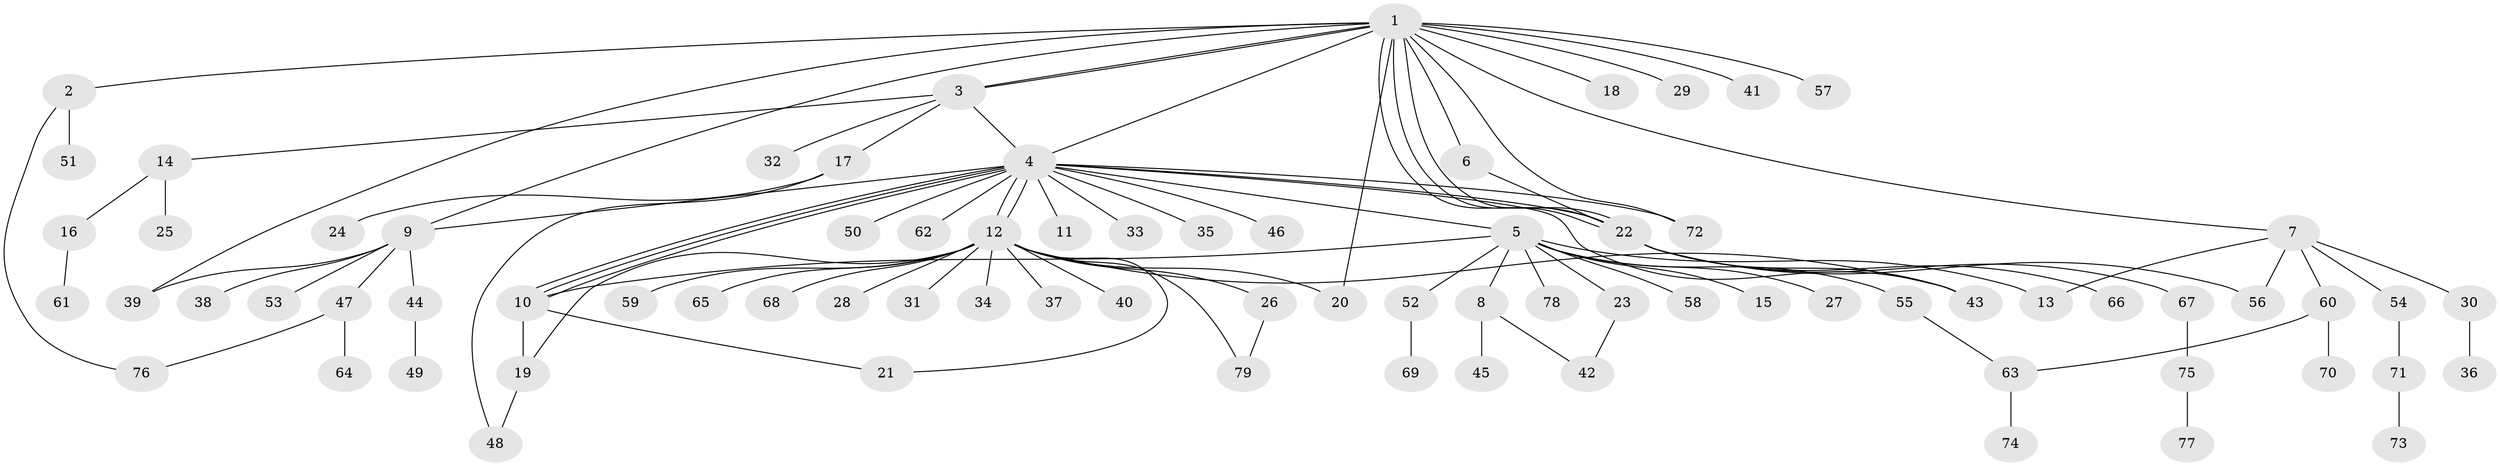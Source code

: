// Generated by graph-tools (version 1.1) at 2025/35/03/09/25 02:35:45]
// undirected, 79 vertices, 103 edges
graph export_dot {
graph [start="1"]
  node [color=gray90,style=filled];
  1;
  2;
  3;
  4;
  5;
  6;
  7;
  8;
  9;
  10;
  11;
  12;
  13;
  14;
  15;
  16;
  17;
  18;
  19;
  20;
  21;
  22;
  23;
  24;
  25;
  26;
  27;
  28;
  29;
  30;
  31;
  32;
  33;
  34;
  35;
  36;
  37;
  38;
  39;
  40;
  41;
  42;
  43;
  44;
  45;
  46;
  47;
  48;
  49;
  50;
  51;
  52;
  53;
  54;
  55;
  56;
  57;
  58;
  59;
  60;
  61;
  62;
  63;
  64;
  65;
  66;
  67;
  68;
  69;
  70;
  71;
  72;
  73;
  74;
  75;
  76;
  77;
  78;
  79;
  1 -- 2;
  1 -- 3;
  1 -- 3;
  1 -- 4;
  1 -- 6;
  1 -- 7;
  1 -- 9;
  1 -- 18;
  1 -- 20;
  1 -- 22;
  1 -- 22;
  1 -- 22;
  1 -- 29;
  1 -- 39;
  1 -- 41;
  1 -- 57;
  1 -- 72;
  2 -- 51;
  2 -- 76;
  3 -- 4;
  3 -- 14;
  3 -- 17;
  3 -- 32;
  4 -- 5;
  4 -- 9;
  4 -- 10;
  4 -- 10;
  4 -- 10;
  4 -- 11;
  4 -- 12;
  4 -- 12;
  4 -- 22;
  4 -- 33;
  4 -- 35;
  4 -- 43;
  4 -- 46;
  4 -- 50;
  4 -- 62;
  4 -- 72;
  5 -- 8;
  5 -- 10;
  5 -- 13;
  5 -- 15;
  5 -- 23;
  5 -- 27;
  5 -- 52;
  5 -- 55;
  5 -- 58;
  5 -- 78;
  6 -- 22;
  7 -- 13;
  7 -- 30;
  7 -- 54;
  7 -- 56;
  7 -- 60;
  8 -- 42;
  8 -- 45;
  9 -- 38;
  9 -- 39;
  9 -- 44;
  9 -- 47;
  9 -- 53;
  10 -- 19;
  10 -- 21;
  12 -- 19;
  12 -- 20;
  12 -- 21;
  12 -- 26;
  12 -- 28;
  12 -- 31;
  12 -- 34;
  12 -- 37;
  12 -- 40;
  12 -- 43;
  12 -- 59;
  12 -- 65;
  12 -- 68;
  12 -- 79;
  14 -- 16;
  14 -- 25;
  16 -- 61;
  17 -- 24;
  17 -- 48;
  19 -- 48;
  22 -- 43;
  22 -- 56;
  22 -- 66;
  22 -- 67;
  23 -- 42;
  26 -- 79;
  30 -- 36;
  44 -- 49;
  47 -- 64;
  47 -- 76;
  52 -- 69;
  54 -- 71;
  55 -- 63;
  60 -- 63;
  60 -- 70;
  63 -- 74;
  67 -- 75;
  71 -- 73;
  75 -- 77;
}
